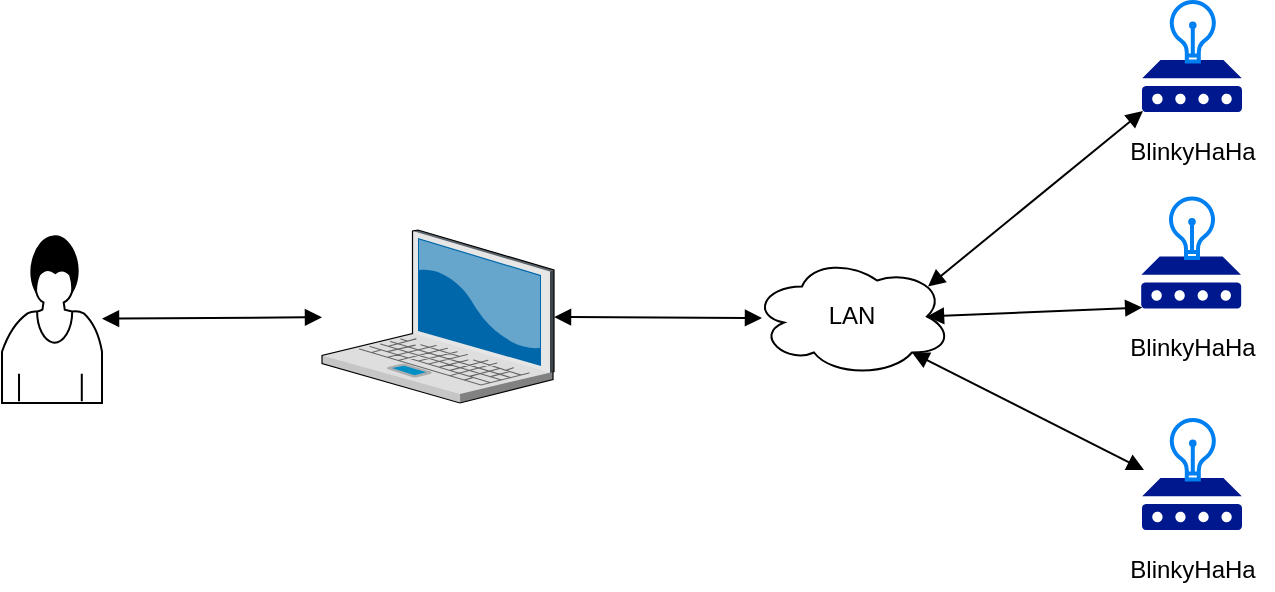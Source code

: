 <mxfile version="13.0.3" type="device"><diagram id="bwoWEBKgKdf85tZQRTjU" name="Page-1"><mxGraphModel dx="946" dy="610" grid="1" gridSize="10" guides="1" tooltips="1" connect="1" arrows="1" fold="1" page="1" pageScale="1" pageWidth="850" pageHeight="1100" math="0" shadow="0"><root><mxCell id="0"/><mxCell id="1" parent="0"/><mxCell id="botsaeEfcGc84jFYSqWR-1" value="" style="shape=mxgraph.bpmn.user_task;html=1;outlineConnect=0;" parent="1" vertex="1"><mxGeometry x="50" y="307.5" width="50" height="84" as="geometry"/></mxCell><mxCell id="botsaeEfcGc84jFYSqWR-3" value="" style="endArrow=block;startArrow=block;endFill=1;startFill=1;html=1;" parent="1" edge="1" target="botsaeEfcGc84jFYSqWR-8" source="botsaeEfcGc84jFYSqWR-1"><mxGeometry width="160" relative="1" as="geometry"><mxPoint x="120" y="324.7" as="sourcePoint"/><mxPoint x="230" y="324.7" as="targetPoint"/></mxGeometry></mxCell><mxCell id="botsaeEfcGc84jFYSqWR-4" value="LAN" style="ellipse;shape=cloud;whiteSpace=wrap;html=1;align=center;" parent="1" vertex="1"><mxGeometry x="425" y="318.25" width="100" height="60" as="geometry"/></mxCell><mxCell id="botsaeEfcGc84jFYSqWR-8" value="" style="verticalLabelPosition=bottom;aspect=fixed;html=1;verticalAlign=top;strokeColor=none;align=center;outlineConnect=0;shape=mxgraph.citrix.laptop_2;" parent="1" vertex="1"><mxGeometry x="210" y="305" width="116" height="86.5" as="geometry"/></mxCell><mxCell id="botsaeEfcGc84jFYSqWR-9" value="" style="endArrow=block;startArrow=block;endFill=1;startFill=1;html=1;" parent="1" edge="1" source="botsaeEfcGc84jFYSqWR-8"><mxGeometry width="160" relative="1" as="geometry"><mxPoint x="366" y="349.25" as="sourcePoint"/><mxPoint x="430" y="349" as="targetPoint"/></mxGeometry></mxCell><mxCell id="botsaeEfcGc84jFYSqWR-10" value="" style="aspect=fixed;pointerEvents=1;shadow=0;dashed=0;html=1;strokeColor=none;labelPosition=center;verticalLabelPosition=bottom;verticalAlign=top;align=center;fillColor=#00188D;shape=mxgraph.mscae.enterprise.device" parent="1" vertex="1"><mxGeometry x="620" y="220" width="50" height="26" as="geometry"/></mxCell><mxCell id="botsaeEfcGc84jFYSqWR-11" value="" style="html=1;verticalLabelPosition=bottom;align=center;labelBackgroundColor=#ffffff;verticalAlign=top;strokeWidth=2;strokeColor=#0080F0;shadow=0;dashed=0;shape=mxgraph.ios7.icons.lightbulb;" parent="1" vertex="1"><mxGeometry x="634" y="191" width="22.8" height="29.7" as="geometry"/></mxCell><mxCell id="botsaeEfcGc84jFYSqWR-12" value="BlinkyHaHa" style="text;html=1;resizable=0;autosize=1;align=center;verticalAlign=middle;points=[];fillColor=none;strokeColor=none;rounded=0;" parent="1" vertex="1"><mxGeometry x="605.4" y="256" width="80" height="20" as="geometry"/></mxCell><mxCell id="y0fivHgfIh8dbw13_IH7-1" value="" style="aspect=fixed;pointerEvents=1;shadow=0;dashed=0;html=1;strokeColor=none;labelPosition=center;verticalLabelPosition=bottom;verticalAlign=top;align=center;fillColor=#00188D;shape=mxgraph.mscae.enterprise.device" vertex="1" parent="1"><mxGeometry x="619.6" y="318.25" width="50" height="26" as="geometry"/></mxCell><mxCell id="y0fivHgfIh8dbw13_IH7-2" value="" style="html=1;verticalLabelPosition=bottom;align=center;labelBackgroundColor=#ffffff;verticalAlign=top;strokeWidth=2;strokeColor=#0080F0;shadow=0;dashed=0;shape=mxgraph.ios7.icons.lightbulb;" vertex="1" parent="1"><mxGeometry x="633.6" y="289.25" width="22.8" height="29.7" as="geometry"/></mxCell><mxCell id="y0fivHgfIh8dbw13_IH7-3" value="BlinkyHaHa" style="text;html=1;resizable=0;autosize=1;align=center;verticalAlign=middle;points=[];fillColor=none;strokeColor=none;rounded=0;" vertex="1" parent="1"><mxGeometry x="605" y="354.25" width="80" height="20" as="geometry"/></mxCell><mxCell id="y0fivHgfIh8dbw13_IH7-4" value="" style="aspect=fixed;pointerEvents=1;shadow=0;dashed=0;html=1;strokeColor=none;labelPosition=center;verticalLabelPosition=bottom;verticalAlign=top;align=center;fillColor=#00188D;shape=mxgraph.mscae.enterprise.device" vertex="1" parent="1"><mxGeometry x="620" y="429" width="50" height="26" as="geometry"/></mxCell><mxCell id="y0fivHgfIh8dbw13_IH7-5" value="" style="html=1;verticalLabelPosition=bottom;align=center;labelBackgroundColor=#ffffff;verticalAlign=top;strokeWidth=2;strokeColor=#0080F0;shadow=0;dashed=0;shape=mxgraph.ios7.icons.lightbulb;" vertex="1" parent="1"><mxGeometry x="634" y="400" width="22.8" height="29.7" as="geometry"/></mxCell><mxCell id="y0fivHgfIh8dbw13_IH7-6" value="BlinkyHaHa" style="text;html=1;resizable=0;autosize=1;align=center;verticalAlign=middle;points=[];fillColor=none;strokeColor=none;rounded=0;" vertex="1" parent="1"><mxGeometry x="605.4" y="465" width="80" height="20" as="geometry"/></mxCell><mxCell id="y0fivHgfIh8dbw13_IH7-7" value="" style="endArrow=block;startArrow=block;endFill=1;startFill=1;html=1;entryX=0.02;entryY=-0.154;entryDx=0;entryDy=0;entryPerimeter=0;exitX=0.8;exitY=0.8;exitDx=0;exitDy=0;exitPerimeter=0;" edge="1" parent="1" source="botsaeEfcGc84jFYSqWR-4" target="y0fivHgfIh8dbw13_IH7-4"><mxGeometry width="160" relative="1" as="geometry"><mxPoint x="370" y="480" as="sourcePoint"/><mxPoint x="530" y="480" as="targetPoint"/></mxGeometry></mxCell><mxCell id="y0fivHgfIh8dbw13_IH7-8" value="" style="endArrow=block;startArrow=block;endFill=1;startFill=1;html=1;exitX=0.88;exitY=0.25;exitDx=0;exitDy=0;exitPerimeter=0;entryX=0.01;entryY=0.98;entryDx=0;entryDy=0;entryPerimeter=0;" edge="1" parent="1" source="botsaeEfcGc84jFYSqWR-4" target="botsaeEfcGc84jFYSqWR-10"><mxGeometry width="160" relative="1" as="geometry"><mxPoint x="380" y="490" as="sourcePoint"/><mxPoint x="610" y="250" as="targetPoint"/></mxGeometry></mxCell><mxCell id="y0fivHgfIh8dbw13_IH7-9" value="" style="endArrow=block;startArrow=block;endFill=1;startFill=1;html=1;entryX=0.01;entryY=0.98;entryDx=0;entryDy=0;entryPerimeter=0;exitX=0.875;exitY=0.5;exitDx=0;exitDy=0;exitPerimeter=0;" edge="1" parent="1" source="botsaeEfcGc84jFYSqWR-4" target="y0fivHgfIh8dbw13_IH7-1"><mxGeometry width="160" relative="1" as="geometry"><mxPoint x="380" y="490" as="sourcePoint"/><mxPoint x="540" y="490" as="targetPoint"/></mxGeometry></mxCell></root></mxGraphModel></diagram></mxfile>